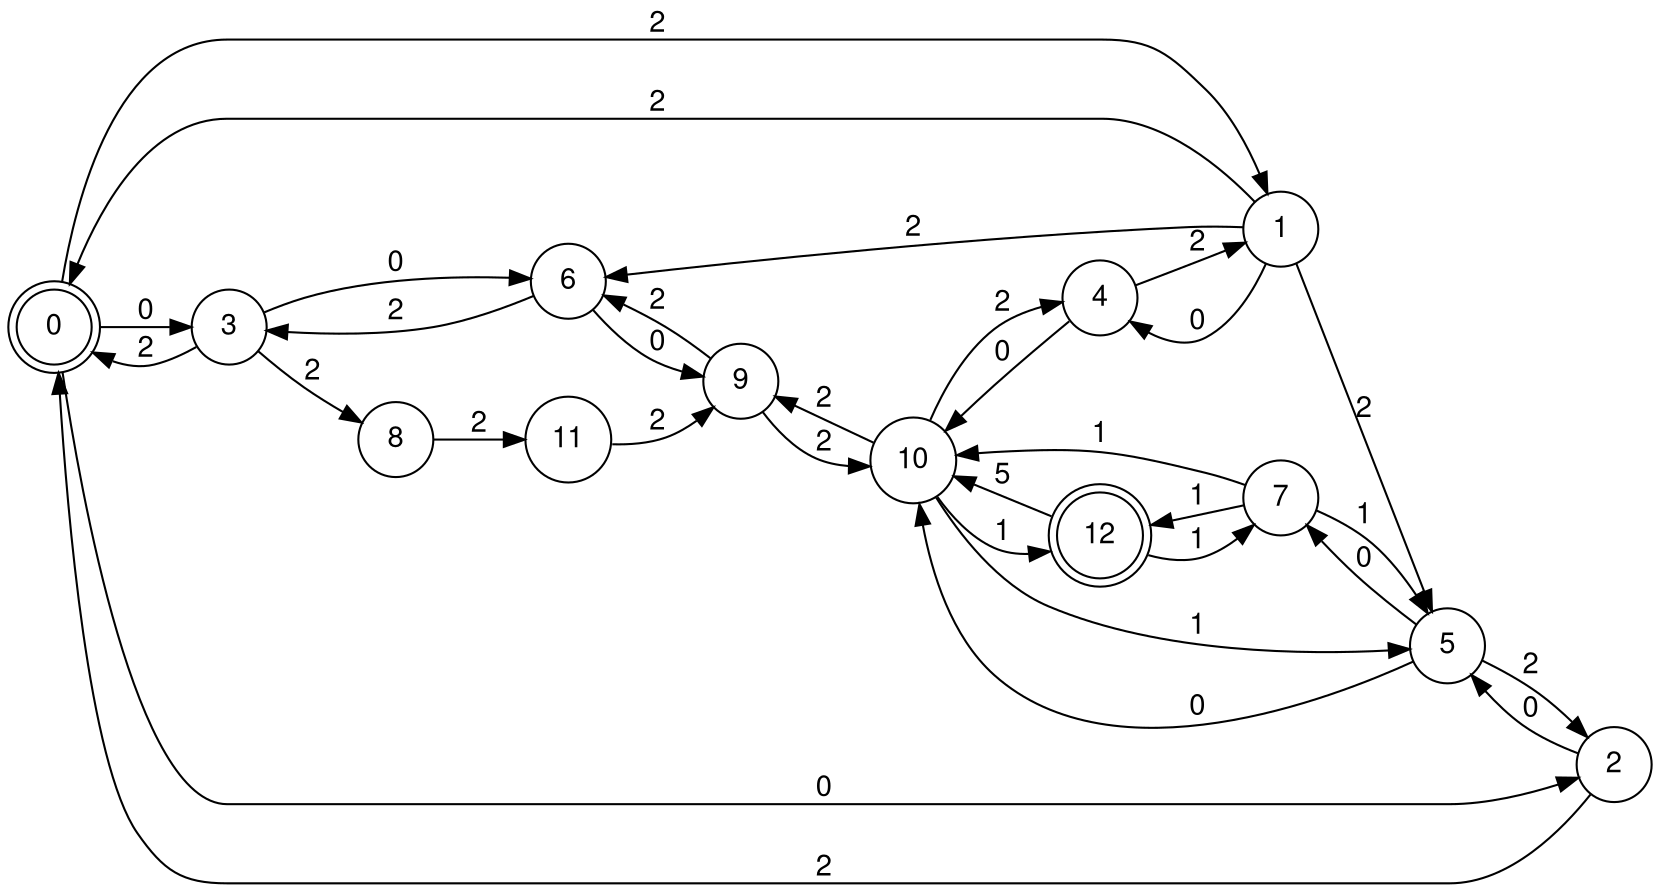 digraph finite_state_machine {

	fontname="Helvetica,Arial,sans-serif"

	node [fontname="Helvetica,Arial,sans-serif"]

	edge [fontname="Helvetica,Arial,sans-serif"]

	rankdir=LR;

  node [shape = doublecircle]; 0 12;

  node [shape = circle];
11 -> 9 [label = "2"];8 -> 11 [label = "2"];3 -> 8 [label = "2"];3 -> 0 [label = "2"];3 -> 6 [label = "0"];6 -> 3 [label = "2"];6 -> 9 [label = "0"];9 -> 6 [label = "2"];9 -> 10 [label = "2"];2 -> 0 [label = "2"];2 -> 5 [label = "0"];5 -> 10 [label = "0"];5 -> 2 [label = "2"];5 -> 7 [label = "0"];7 -> 10 [label = "1"];7 -> 5 [label = "1"];7 -> 12 [label = "1"];0 -> 3 [label = "0"];0 -> 2 [label = "0"];0 -> 1 [label = "2"];1 -> 5 [label = "2"];1 -> 6 [label = "2"];1 -> 0 [label = "2"];1 -> 4 [label = "0"];4 -> 1 [label = "2"];4 -> 10 [label = "0"];10 -> 9 [label = "2"];10 -> 5 [label = "1"];10 -> 4 [label = "2"];10 -> 12 [label = "1"];12 -> 7 [label = "1"];12 -> 10 [label = "5"];}
